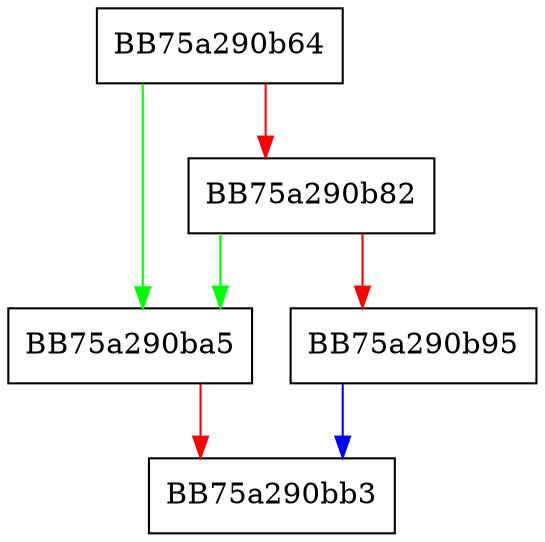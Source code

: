 digraph sqlite3ExprCodeFactorable {
  node [shape="box"];
  graph [splines=ortho];
  BB75a290b64 -> BB75a290ba5 [color="green"];
  BB75a290b64 -> BB75a290b82 [color="red"];
  BB75a290b82 -> BB75a290ba5 [color="green"];
  BB75a290b82 -> BB75a290b95 [color="red"];
  BB75a290b95 -> BB75a290bb3 [color="blue"];
  BB75a290ba5 -> BB75a290bb3 [color="red"];
}